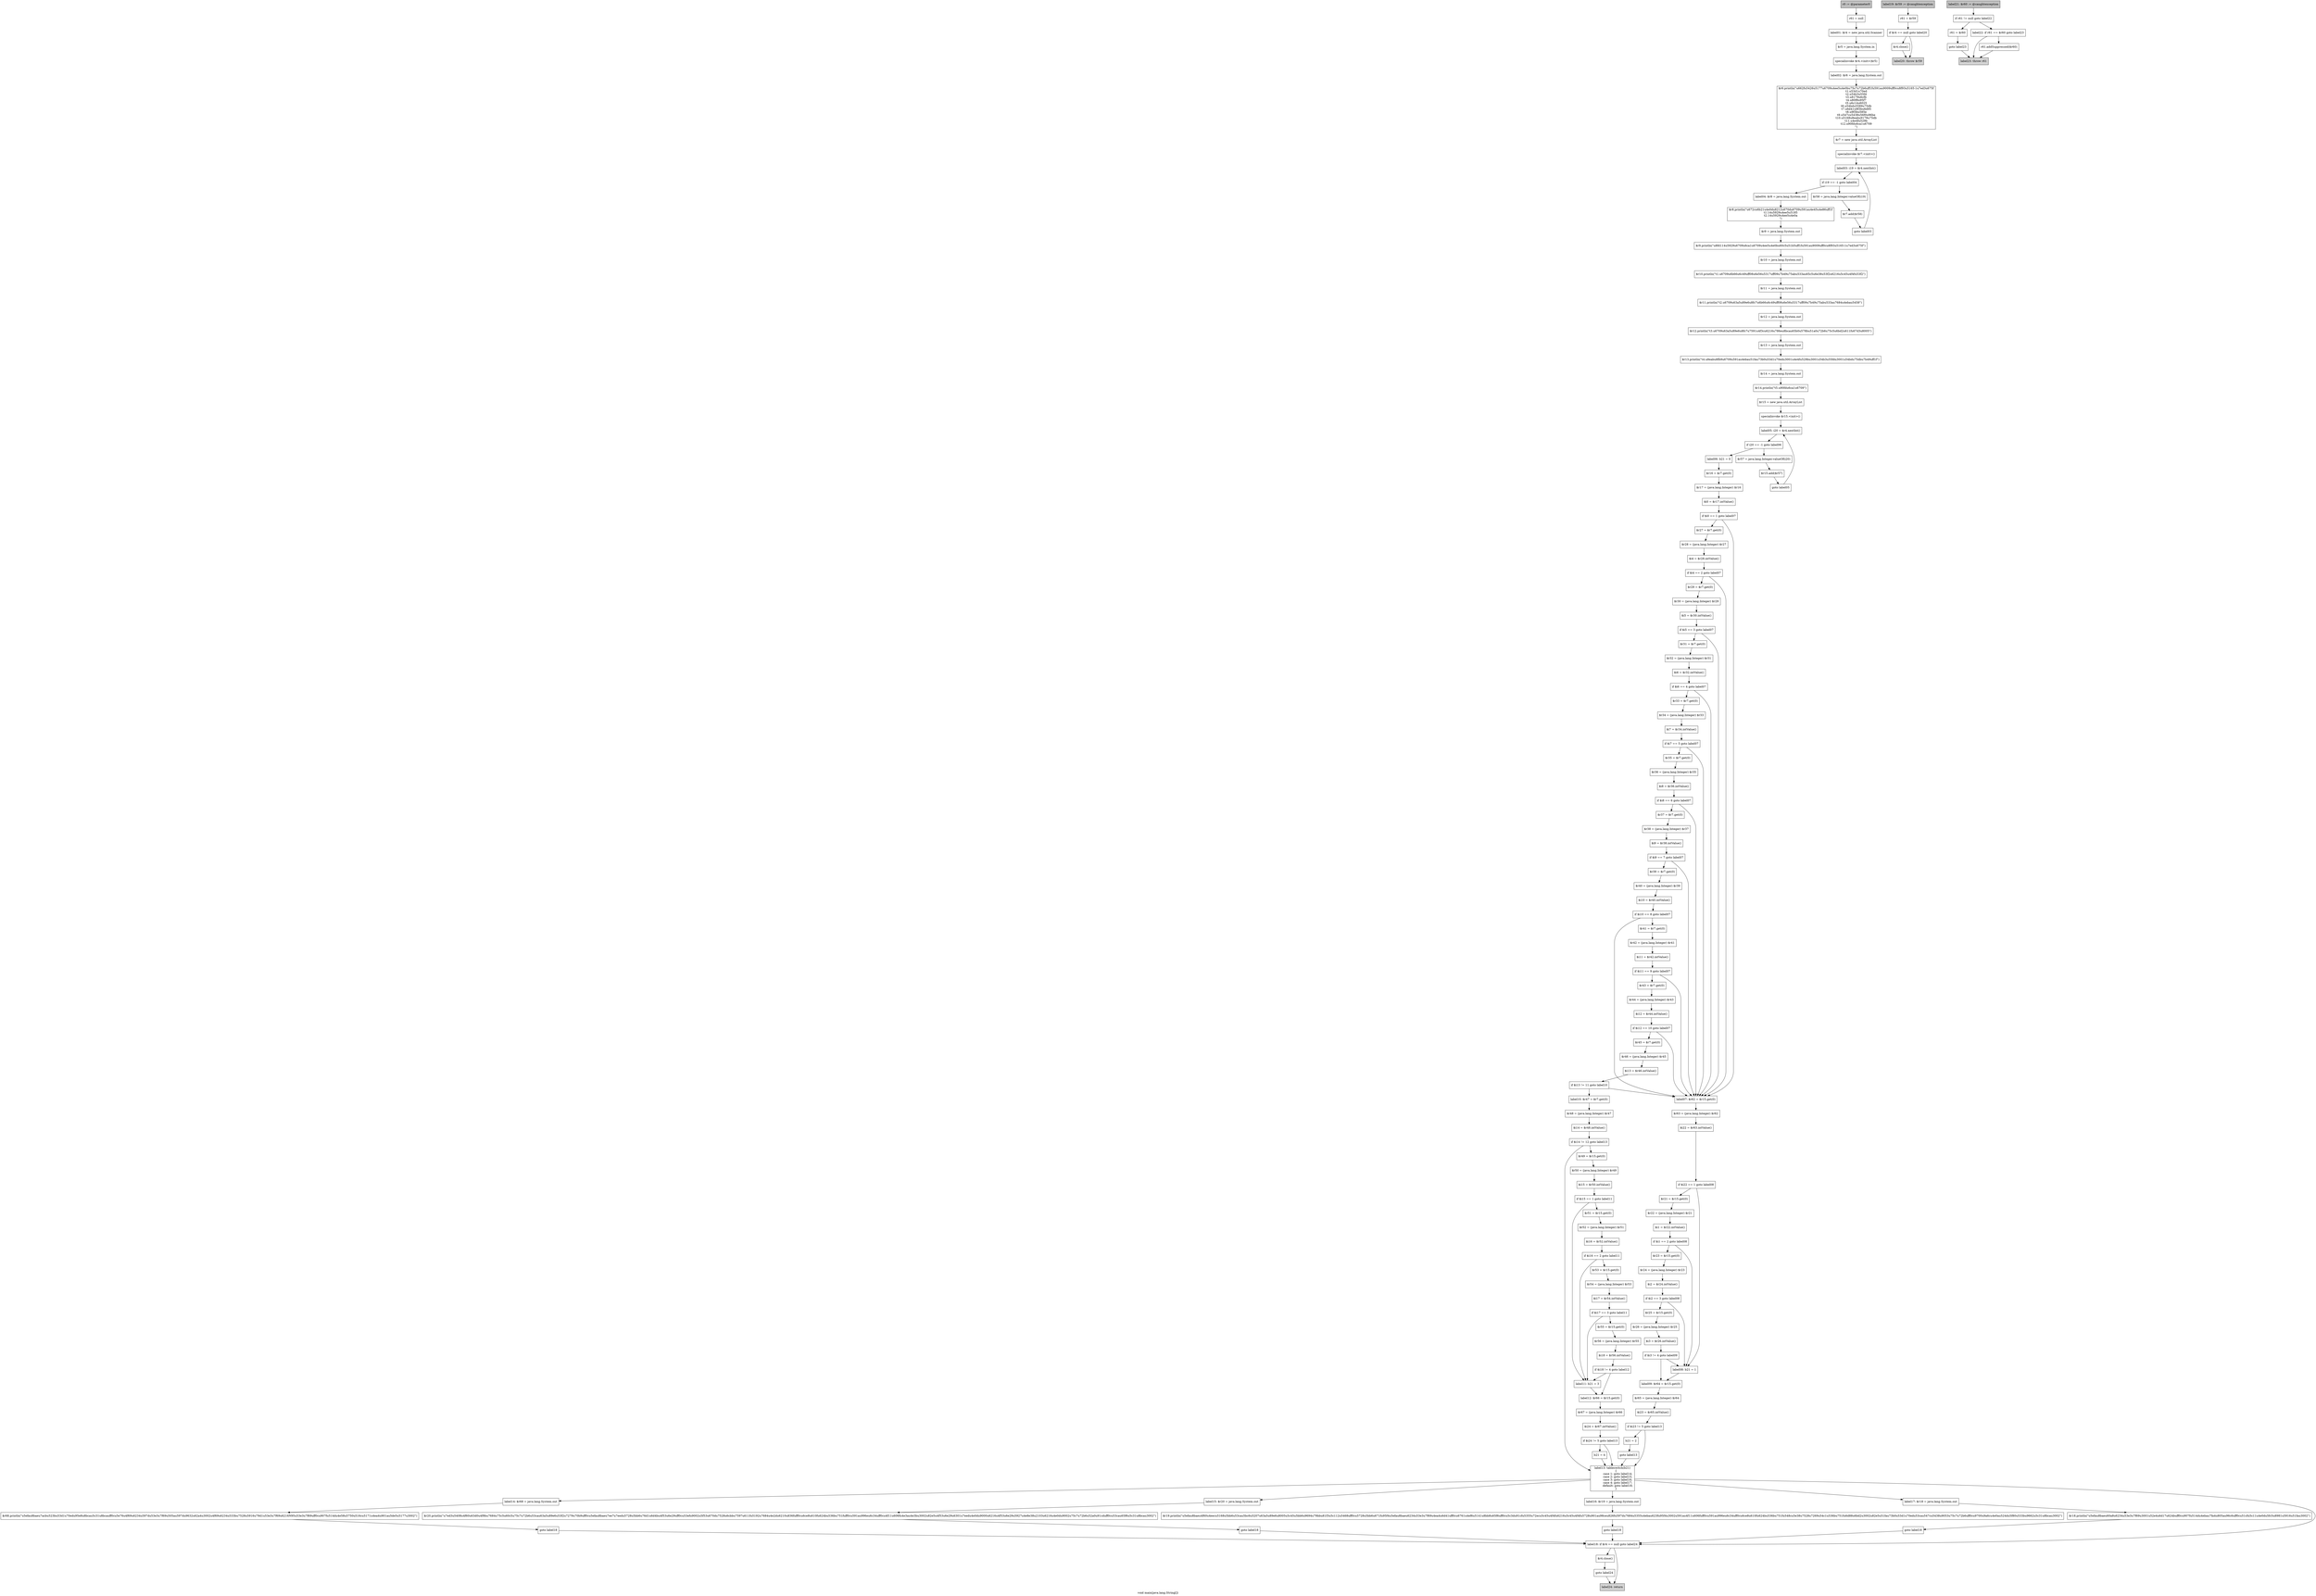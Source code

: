 digraph "void main(java.lang.String[])" {
    label="void main(java.lang.String[])";
    node [shape=box];
    "0" [style=filled,fillcolor=gray,label="r0 := @parameter0",];
    "1" [label="r61 = null",];
    "0"->"1";
    "2" [label="label01: $r4 = new java.util.Scanner",];
    "1"->"2";
    "3" [label="$r5 = java.lang.System.in",];
    "2"->"3";
    "4" [label="specialinvoke $r4.<init>($r5)",];
    "3"->"4";
    "5" [label="label02: $r6 = java.lang.System.out",];
    "4"->"5";
    "6" [label="$r6.println(\"\u662f\u5426\u5177\u6709\u4ee5\u4e0b\u75c7\u72b6\uff1f\u591a\u9009\uff0c\u8f93\u5165-1\u7ed3\u675f\n\t1.\u53d1\u70ed\n\t2.\u54b3\u55fd\n\t3.\u8179\u6cfb\n\t4.\u80f8\u95f7\n\t5.\u6c14\u6025\n\t6.\u54bd\u5589\u75db\n\t7.\u6d41\u9f3b\u6d95\n\t8.\u9f3b\u585e\n\t9.\u547c\u5438\u56f0\u96be\n\t10.\u5168\u8eab\u9178\u75db\n\t11.\u4e4f\u529b\n\t12.\u90fd\u6ca1\u6709\n\")",];
    "5"->"6";
    "7" [label="$r7 = new java.util.ArrayList",];
    "6"->"7";
    "8" [label="specialinvoke $r7.<init>()",];
    "7"->"8";
    "9" [label="label03: i19 = $r4.nextInt()",];
    "8"->"9";
    "10" [label="if i19 == -1 goto label04",];
    "9"->"10";
    "11" [label="$r58 = java.lang.Integer.valueOf(i19)",];
    "10"->"11";
    "14" [label="label04: $r8 = java.lang.System.out",];
    "10"->"14";
    "12" [label="$r7.add($r58)",];
    "11"->"12";
    "13" [label="goto label03",];
    "12"->"13";
    "13"->"9";
    "15" [label="$r8.println(\"\u672c\u6b21\u4e0d\u8212\u670d\u6709\u591a\u4e45\u4e86\uff1f\n\t1.14\u5929\u4ee5\u5185\n\t2.14\u5929\u4ee5\u4e0a\n\")",];
    "14"->"15";
    "16" [label="$r9 = java.lang.System.out",];
    "15"->"16";
    "17" [label="$r9.println(\"\u8fd114\u5929\u6709\u6ca1\u6709\u4ee5\u4e0b\u60c5\u51b5\uff1f\u591a\u9009\uff0c\u8f93\u5165-1\u7ed3\u675f\")",];
    "16"->"17";
    "18" [label="$r10 = java.lang.System.out",];
    "17"->"18";
    "19" [label="$r10.println(\"\t1.\u6709\u6b66\u6c49\uff08\u6e56\u5317\uff09\u7b49\u75ab\u533a\u65c5\u6e38\u53f2\u6216\u5c45\u4f4f\u53f2\")",];
    "18"->"19";
    "20" [label="$r11 = java.lang.System.out",];
    "19"->"20";
    "21" [label="$r11.println(\"\t2.\u6709\u63a5\u89e6\u8fc7\u6b66\u6c49\uff08\u6e56\u5317\uff09\u7b49\u75ab\u533a\u7684\u4eba\u5458\")",];
    "20"->"21";
    "22" [label="$r12 = java.lang.System.out",];
    "21"->"22";
    "23" [label="$r12.println(\"\t3.\u6709\u63a5\u89e6\u8fc7\u7591\u4f3c\u6216\u786e\u8bca\u65b0\u578b\u51a0\u72b6\u75c5\u6bd2\u611f\u67d3\u8005\")",];
    "22"->"23";
    "24" [label="$r13 = java.lang.System.out",];
    "23"->"24";
    "25" [label="$r13.println(\"\t4.\u8eab\u8fb9\u6709\u591a\u4eba\u51fa\u73b0\u53d1\u70ed\u3001\u4e4f\u529b\u3001\u54b3\u55fd\u3001\u54bd\u75db\u7b49\uff1f\")",];
    "24"->"25";
    "26" [label="$r14 = java.lang.System.out",];
    "25"->"26";
    "27" [label="$r14.println(\"\t5.\u90fd\u6ca1\u6709\")",];
    "26"->"27";
    "28" [label="$r15 = new java.util.ArrayList",];
    "27"->"28";
    "29" [label="specialinvoke $r15.<init>()",];
    "28"->"29";
    "30" [label="label05: i20 = $r4.nextInt()",];
    "29"->"30";
    "31" [label="if i20 == -1 goto label06",];
    "30"->"31";
    "32" [label="$r57 = java.lang.Integer.valueOf(i20)",];
    "31"->"32";
    "35" [label="label06: b21 = 0",];
    "31"->"35";
    "33" [label="$r15.add($r57)",];
    "32"->"33";
    "34" [label="goto label05",];
    "33"->"34";
    "34"->"30";
    "36" [label="$r16 = $r7.get(0)",];
    "35"->"36";
    "37" [label="$r17 = (java.lang.Integer) $r16",];
    "36"->"37";
    "38" [label="$i0 = $r17.intValue()",];
    "37"->"38";
    "39" [label="if $i0 == 1 goto label07",];
    "38"->"39";
    "40" [label="$r27 = $r7.get(0)",];
    "39"->"40";
    "80" [label="label07: $r62 = $r15.get(0)",];
    "39"->"80";
    "41" [label="$r28 = (java.lang.Integer) $r27",];
    "40"->"41";
    "42" [label="$i4 = $r28.intValue()",];
    "41"->"42";
    "43" [label="if $i4 == 2 goto label07",];
    "42"->"43";
    "44" [label="$r29 = $r7.get(0)",];
    "43"->"44";
    "43"->"80";
    "45" [label="$r30 = (java.lang.Integer) $r29",];
    "44"->"45";
    "46" [label="$i5 = $r30.intValue()",];
    "45"->"46";
    "47" [label="if $i5 == 3 goto label07",];
    "46"->"47";
    "48" [label="$r31 = $r7.get(0)",];
    "47"->"48";
    "47"->"80";
    "49" [label="$r32 = (java.lang.Integer) $r31",];
    "48"->"49";
    "50" [label="$i6 = $r32.intValue()",];
    "49"->"50";
    "51" [label="if $i6 == 4 goto label07",];
    "50"->"51";
    "52" [label="$r33 = $r7.get(0)",];
    "51"->"52";
    "51"->"80";
    "53" [label="$r34 = (java.lang.Integer) $r33",];
    "52"->"53";
    "54" [label="$i7 = $r34.intValue()",];
    "53"->"54";
    "55" [label="if $i7 == 5 goto label07",];
    "54"->"55";
    "56" [label="$r35 = $r7.get(0)",];
    "55"->"56";
    "55"->"80";
    "57" [label="$r36 = (java.lang.Integer) $r35",];
    "56"->"57";
    "58" [label="$i8 = $r36.intValue()",];
    "57"->"58";
    "59" [label="if $i8 == 6 goto label07",];
    "58"->"59";
    "60" [label="$r37 = $r7.get(0)",];
    "59"->"60";
    "59"->"80";
    "61" [label="$r38 = (java.lang.Integer) $r37",];
    "60"->"61";
    "62" [label="$i9 = $r38.intValue()",];
    "61"->"62";
    "63" [label="if $i9 == 7 goto label07",];
    "62"->"63";
    "64" [label="$r39 = $r7.get(0)",];
    "63"->"64";
    "63"->"80";
    "65" [label="$r40 = (java.lang.Integer) $r39",];
    "64"->"65";
    "66" [label="$i10 = $r40.intValue()",];
    "65"->"66";
    "67" [label="if $i10 == 8 goto label07",];
    "66"->"67";
    "68" [label="$r41 = $r7.get(0)",];
    "67"->"68";
    "67"->"80";
    "69" [label="$r42 = (java.lang.Integer) $r41",];
    "68"->"69";
    "70" [label="$i11 = $r42.intValue()",];
    "69"->"70";
    "71" [label="if $i11 == 9 goto label07",];
    "70"->"71";
    "72" [label="$r43 = $r7.get(0)",];
    "71"->"72";
    "71"->"80";
    "73" [label="$r44 = (java.lang.Integer) $r43",];
    "72"->"73";
    "74" [label="$i12 = $r44.intValue()",];
    "73"->"74";
    "75" [label="if $i12 == 10 goto label07",];
    "74"->"75";
    "76" [label="$r45 = $r7.get(0)",];
    "75"->"76";
    "75"->"80";
    "77" [label="$r46 = (java.lang.Integer) $r45",];
    "76"->"77";
    "78" [label="$i13 = $r46.intValue()",];
    "77"->"78";
    "79" [label="if $i13 != 11 goto label10",];
    "78"->"79";
    "79"->"80";
    "103" [label="label10: $r47 = $r7.get(0)",];
    "79"->"103";
    "81" [label="$r63 = (java.lang.Integer) $r62",];
    "80"->"81";
    "82" [label="$i22 = $r63.intValue()",];
    "81"->"82";
    "83" [label="if $i22 == 1 goto label08",];
    "82"->"83";
    "84" [label="$r21 = $r15.get(0)",];
    "83"->"84";
    "96" [label="label08: b21 = 1",];
    "83"->"96";
    "85" [label="$r22 = (java.lang.Integer) $r21",];
    "84"->"85";
    "86" [label="$i1 = $r22.intValue()",];
    "85"->"86";
    "87" [label="if $i1 == 2 goto label08",];
    "86"->"87";
    "88" [label="$r23 = $r15.get(0)",];
    "87"->"88";
    "87"->"96";
    "89" [label="$r24 = (java.lang.Integer) $r23",];
    "88"->"89";
    "90" [label="$i2 = $r24.intValue()",];
    "89"->"90";
    "91" [label="if $i2 == 3 goto label08",];
    "90"->"91";
    "92" [label="$r25 = $r15.get(0)",];
    "91"->"92";
    "91"->"96";
    "93" [label="$r26 = (java.lang.Integer) $r25",];
    "92"->"93";
    "94" [label="$i3 = $r26.intValue()",];
    "93"->"94";
    "95" [label="if $i3 != 4 goto label09",];
    "94"->"95";
    "95"->"96";
    "97" [label="label09: $r64 = $r15.get(0)",];
    "95"->"97";
    "96"->"97";
    "98" [label="$r65 = (java.lang.Integer) $r64",];
    "97"->"98";
    "99" [label="$i23 = $r65.intValue()",];
    "98"->"99";
    "100" [label="if $i23 != 5 goto label13",];
    "99"->"100";
    "101" [label="b21 = 2",];
    "100"->"101";
    "129" [label="label13: tableswitch(b21)\n        {\n            case 1: goto label14;\n            case 2: goto label15;\n            case 3: goto label16;\n            case 4: goto label17;\n            default: goto label18;\n        }",];
    "100"->"129";
    "102" [label="goto label13",];
    "101"->"102";
    "102"->"129";
    "104" [label="$r48 = (java.lang.Integer) $r47",];
    "103"->"104";
    "105" [label="$i14 = $r48.intValue()",];
    "104"->"105";
    "106" [label="if $i14 != 12 goto label13",];
    "105"->"106";
    "107" [label="$r49 = $r15.get(0)",];
    "106"->"107";
    "106"->"129";
    "108" [label="$r50 = (java.lang.Integer) $r49",];
    "107"->"108";
    "109" [label="$i15 = $r50.intValue()",];
    "108"->"109";
    "110" [label="if $i15 == 1 goto label11",];
    "109"->"110";
    "111" [label="$r51 = $r15.get(0)",];
    "110"->"111";
    "123" [label="label11: b21 = 3",];
    "110"->"123";
    "112" [label="$r52 = (java.lang.Integer) $r51",];
    "111"->"112";
    "113" [label="$i16 = $r52.intValue()",];
    "112"->"113";
    "114" [label="if $i16 == 2 goto label11",];
    "113"->"114";
    "115" [label="$r53 = $r15.get(0)",];
    "114"->"115";
    "114"->"123";
    "116" [label="$r54 = (java.lang.Integer) $r53",];
    "115"->"116";
    "117" [label="$i17 = $r54.intValue()",];
    "116"->"117";
    "118" [label="if $i17 == 3 goto label11",];
    "117"->"118";
    "119" [label="$r55 = $r15.get(0)",];
    "118"->"119";
    "118"->"123";
    "120" [label="$r56 = (java.lang.Integer) $r55",];
    "119"->"120";
    "121" [label="$i18 = $r56.intValue()",];
    "120"->"121";
    "122" [label="if $i18 != 4 goto label12",];
    "121"->"122";
    "122"->"123";
    "124" [label="label12: $r66 = $r15.get(0)",];
    "122"->"124";
    "123"->"124";
    "125" [label="$r67 = (java.lang.Integer) $r66",];
    "124"->"125";
    "126" [label="$i24 = $r67.intValue()",];
    "125"->"126";
    "127" [label="if $i24 != 5 goto label13",];
    "126"->"127";
    "128" [label="b21 = 4",];
    "127"->"128";
    "127"->"129";
    "128"->"129";
    "130" [label="label14: $r68 = java.lang.System.out",];
    "129"->"130";
    "133" [label="label15: $r20 = java.lang.System.out",];
    "129"->"133";
    "136" [label="label16: $r19 = java.lang.System.out",];
    "129"->"136";
    "139" [label="label17: $r18 = java.lang.System.out",];
    "129"->"139";
    "142" [label="label18: if $r4 == null goto label24",];
    "129"->"142";
    "131" [label="$r68.println(\"\u5efa\u8bae\u7acb\u523b\u53d1\u70ed\u95e8\u8bca\u5c31\u8bca\uff0c\u5e76\u4f69\u6234\u597d\u53e3\u7f69\u505a\u597d\u9632\u62a4\u3002\u4f69\u6234\u533b\u7528\u5916\u79d1\u53e3\u7f69\u6216N95\u53e3\u7f69\uff0c\u907f\u514d\u4e58\u5750\u516c\u5171\u4ea4\u901a\u5de5\u5177\u3002\")",];
    "130"->"131";
    "132" [label="goto label18",];
    "131"->"132";
    "132"->"142";
    "134" [label="$r20.println(\"\u7ed3\u5408\u4f60\u63d0\u4f9b\u7684\u75c5\u60c5\u75c7\u72b6\u53ca\u63a5\u89e6\u53f2\u7279\u70b9\uff0c\u5efa\u8bae\u7ee7\u7eed\u5728\u5bb6\u76d1\u6d4b\u4f53\u6e29\uff0c\u53ef\u9002\u5f53\u670d\u7528\u6cbb\u7597\u611f\u5192\u7684\u4e2d\u6210\u836f\uff0c\u6ce8\u610f\u624b\u536b\u751f\uff0c\u591a\u996e\u6c34\uff0c\u4f11\u606f\u4e3a\u4e3b\u3002\u82e5\u4f53\u6e29\u6301\u7eed\u4e0d\u9000\u6216\u4f53\u6e29\u5927\u4e8e38\u2103\u6216\u4e0d\u9002\u75c7\u72b6\u52a0\u91cd\uff0c\u53ca\u65f6\u5c31\u8bca\u3002\")",];
    "133"->"134";
    "135" [label="goto label18",];
    "134"->"135";
    "135"->"142";
    "137" [label="$r19.println(\"\u5efa\u8bae\u4f60\u4eec\u5168\u5bb6\u53ca\u5bc6\u5207\u63a5\u89e6\u8005\u5c45\u5bb6\u9694\u79bb\u81f3\u5c112\u5468\uff0c\u5728\u5bb6\u671f\u95f4\u5efa\u8bae\u6234\u53e3\u7f69\u4ea4\u6d41\uff0c\u6761\u4ef6\u5141\u8bb8\u65f6\uff0c\u5c3d\u91cf\u5355\u72ec\u5c45\u4f4f\u6216\u5c45\u4f4f\u5728\u901a\u98ce\u826f\u597d\u7684\u5355\u4eba\u623f\u95f4\u3002\u591a\u4f11\u606f\uff0c\u591a\u996e\u6c34\uff0c\u6ce8\u610f\u624b\u536b\u751f\u548c\u5e38\u7528\u7269\u54c1\u536b\u751f\u6d88\u6bd2\u3002\u82e5\u51fa\u73b0\u53d1\u70ed\u53ca\u547c\u5438\u9053\u75c7\u72b6\uff0c\u9700\u9a6c\u4e0a\u524d\u5f80\u533b\u9662\u5c31\u8bca\u3002\")",];
    "136"->"137";
    "138" [label="goto label18",];
    "137"->"138";
    "138"->"142";
    "140" [label="$r18.println(\"\u5efa\u8bae\u60a8\u6234\u53e3\u7f69\u3001\u52e4\u6d17\u624b\uff0c\u907f\u514d\u4eba\u7fa4\u805a\u96c6\uff0c\u51cf\u5c11\u4e0d\u5fc5\u8981\u5916\u51fa\u3002\")",];
    "139"->"140";
    "141" [label="goto label18",];
    "140"->"141";
    "141"->"142";
    "143" [label="$r4.close()",];
    "142"->"143";
    "157" [style=filled,fillcolor=lightgray,label="label24: return",];
    "142"->"157";
    "144" [label="goto label24",];
    "143"->"144";
    "144"->"157";
    "145" [style=filled,fillcolor=gray,label="label19: $r59 := @caughtexception",];
    "146" [label="r61 = $r59",];
    "145"->"146";
    "147" [label="if $r4 == null goto label20",];
    "146"->"147";
    "148" [label="$r4.close()",];
    "147"->"148";
    "149" [style=filled,fillcolor=lightgray,label="label20: throw $r59",];
    "147"->"149";
    "148"->"149";
    "150" [style=filled,fillcolor=gray,label="label21: $r60 := @caughtexception",];
    "151" [label="if r61 != null goto label22",];
    "150"->"151";
    "152" [label="r61 = $r60",];
    "151"->"152";
    "154" [label="label22: if r61 == $r60 goto label23",];
    "151"->"154";
    "153" [label="goto label23",];
    "152"->"153";
    "156" [style=filled,fillcolor=lightgray,label="label23: throw r61",];
    "153"->"156";
    "155" [label="r61.addSuppressed($r60)",];
    "154"->"155";
    "154"->"156";
    "155"->"156";
}
